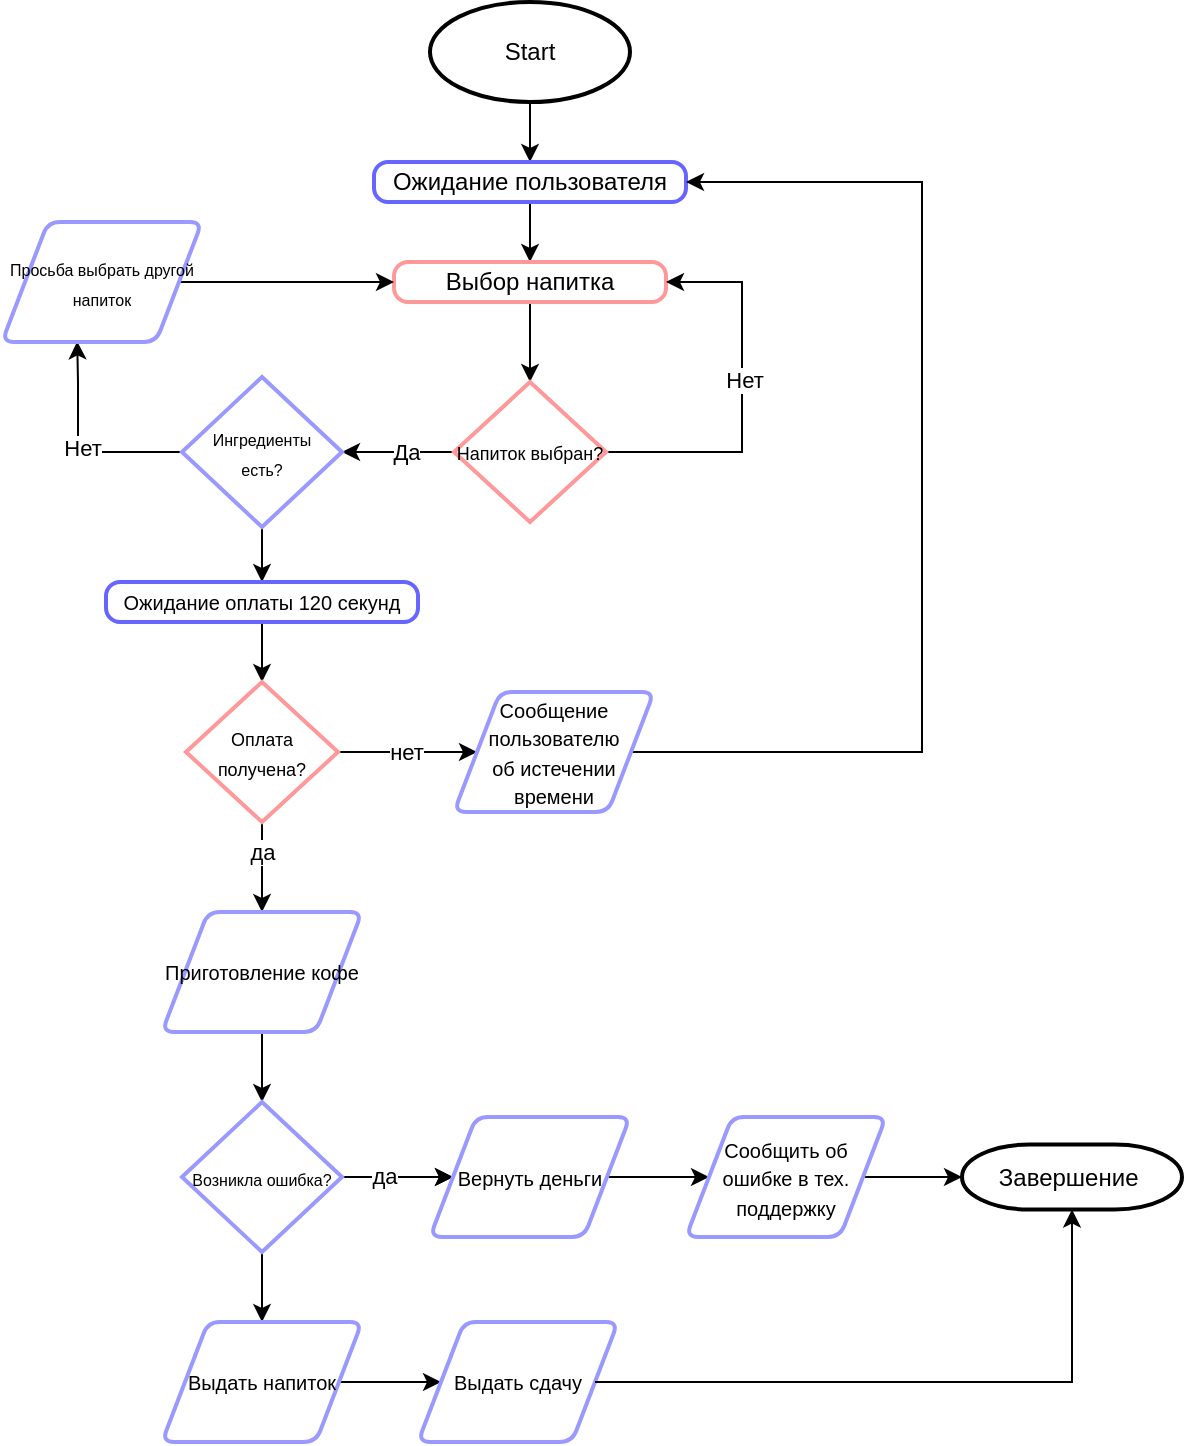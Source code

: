 <mxfile version="28.0.6">
  <diagram name="Страница — 1" id="n4TlOKqFQdOxk_hf3c-k">
    <mxGraphModel dx="1426" dy="790" grid="1" gridSize="10" guides="1" tooltips="1" connect="1" arrows="1" fold="1" page="1" pageScale="1" pageWidth="827" pageHeight="1169" math="0" shadow="0">
      <root>
        <mxCell id="0" />
        <mxCell id="1" parent="0" />
        <mxCell id="AGhd-A3Ja9Xf7ewBuXVN-3" value="" style="edgeStyle=orthogonalEdgeStyle;rounded=0;orthogonalLoop=1;jettySize=auto;html=1;" edge="1" parent="1" source="AGhd-A3Ja9Xf7ewBuXVN-1" target="AGhd-A3Ja9Xf7ewBuXVN-2">
          <mxGeometry relative="1" as="geometry" />
        </mxCell>
        <mxCell id="AGhd-A3Ja9Xf7ewBuXVN-1" value="Start" style="strokeWidth=2;html=1;shape=mxgraph.flowchart.start_1;whiteSpace=wrap;" vertex="1" parent="1">
          <mxGeometry x="364" y="100" width="100" height="50" as="geometry" />
        </mxCell>
        <mxCell id="AGhd-A3Ja9Xf7ewBuXVN-5" value="" style="edgeStyle=orthogonalEdgeStyle;rounded=0;orthogonalLoop=1;jettySize=auto;html=1;" edge="1" parent="1" source="AGhd-A3Ja9Xf7ewBuXVN-2" target="AGhd-A3Ja9Xf7ewBuXVN-4">
          <mxGeometry relative="1" as="geometry" />
        </mxCell>
        <mxCell id="AGhd-A3Ja9Xf7ewBuXVN-2" value="Ожидание пользователя" style="rounded=1;whiteSpace=wrap;html=1;absoluteArcSize=1;arcSize=14;strokeWidth=2;strokeColor=#6666FF;" vertex="1" parent="1">
          <mxGeometry x="336" y="180" width="156" height="20" as="geometry" />
        </mxCell>
        <mxCell id="AGhd-A3Ja9Xf7ewBuXVN-7" value="" style="edgeStyle=orthogonalEdgeStyle;rounded=0;orthogonalLoop=1;jettySize=auto;html=1;" edge="1" parent="1" source="AGhd-A3Ja9Xf7ewBuXVN-4" target="AGhd-A3Ja9Xf7ewBuXVN-6">
          <mxGeometry relative="1" as="geometry" />
        </mxCell>
        <mxCell id="AGhd-A3Ja9Xf7ewBuXVN-4" value="Выбор напитка" style="rounded=1;whiteSpace=wrap;html=1;absoluteArcSize=1;arcSize=14;strokeWidth=2;strokeColor=#FF9999;" vertex="1" parent="1">
          <mxGeometry x="346" y="230" width="136" height="20" as="geometry" />
        </mxCell>
        <mxCell id="AGhd-A3Ja9Xf7ewBuXVN-8" style="edgeStyle=orthogonalEdgeStyle;rounded=0;orthogonalLoop=1;jettySize=auto;html=1;exitX=1;exitY=0.5;exitDx=0;exitDy=0;exitPerimeter=0;entryX=1;entryY=0.5;entryDx=0;entryDy=0;" edge="1" parent="1" source="AGhd-A3Ja9Xf7ewBuXVN-6" target="AGhd-A3Ja9Xf7ewBuXVN-4">
          <mxGeometry relative="1" as="geometry">
            <mxPoint x="510.0" y="240" as="targetPoint" />
            <Array as="points">
              <mxPoint x="520" y="325" />
              <mxPoint x="520" y="240" />
            </Array>
          </mxGeometry>
        </mxCell>
        <mxCell id="AGhd-A3Ja9Xf7ewBuXVN-9" value="Нет" style="edgeLabel;html=1;align=center;verticalAlign=middle;resizable=0;points=[];" vertex="1" connectable="0" parent="AGhd-A3Ja9Xf7ewBuXVN-8">
          <mxGeometry x="0.09" y="-1" relative="1" as="geometry">
            <mxPoint as="offset" />
          </mxGeometry>
        </mxCell>
        <mxCell id="AGhd-A3Ja9Xf7ewBuXVN-29" value="" style="edgeStyle=orthogonalEdgeStyle;rounded=0;orthogonalLoop=1;jettySize=auto;html=1;" edge="1" parent="1" source="AGhd-A3Ja9Xf7ewBuXVN-6" target="AGhd-A3Ja9Xf7ewBuXVN-28">
          <mxGeometry relative="1" as="geometry" />
        </mxCell>
        <mxCell id="AGhd-A3Ja9Xf7ewBuXVN-30" value="Да" style="edgeLabel;html=1;align=center;verticalAlign=middle;resizable=0;points=[];" vertex="1" connectable="0" parent="AGhd-A3Ja9Xf7ewBuXVN-29">
          <mxGeometry x="-0.148" relative="1" as="geometry">
            <mxPoint as="offset" />
          </mxGeometry>
        </mxCell>
        <mxCell id="AGhd-A3Ja9Xf7ewBuXVN-6" value="&lt;font style=&quot;font-size: 9px;&quot;&gt;Напиток выбран?&lt;/font&gt;" style="strokeWidth=2;html=1;shape=mxgraph.flowchart.decision;whiteSpace=wrap;strokeColor=#FF9999;" vertex="1" parent="1">
          <mxGeometry x="376" y="290" width="76" height="70" as="geometry" />
        </mxCell>
        <mxCell id="AGhd-A3Ja9Xf7ewBuXVN-22" value="" style="edgeStyle=orthogonalEdgeStyle;rounded=0;orthogonalLoop=1;jettySize=auto;html=1;" edge="1" parent="1" source="AGhd-A3Ja9Xf7ewBuXVN-18">
          <mxGeometry relative="1" as="geometry">
            <mxPoint x="186.0" y="325" as="targetPoint" />
          </mxGeometry>
        </mxCell>
        <mxCell id="AGhd-A3Ja9Xf7ewBuXVN-31" style="edgeStyle=orthogonalEdgeStyle;rounded=0;orthogonalLoop=1;jettySize=auto;html=1;entryX=0.376;entryY=0.995;entryDx=0;entryDy=0;entryPerimeter=0;exitX=0;exitY=0.5;exitDx=0;exitDy=0;exitPerimeter=0;" edge="1" parent="1" source="AGhd-A3Ja9Xf7ewBuXVN-28" target="AGhd-A3Ja9Xf7ewBuXVN-51">
          <mxGeometry relative="1" as="geometry">
            <Array as="points">
              <mxPoint x="188" y="325" />
              <mxPoint x="188" y="290" />
            </Array>
          </mxGeometry>
        </mxCell>
        <mxCell id="AGhd-A3Ja9Xf7ewBuXVN-32" value="Нет" style="edgeLabel;html=1;align=center;verticalAlign=middle;resizable=0;points=[];" vertex="1" connectable="0" parent="AGhd-A3Ja9Xf7ewBuXVN-31">
          <mxGeometry x="-0.057" y="-2" relative="1" as="geometry">
            <mxPoint as="offset" />
          </mxGeometry>
        </mxCell>
        <mxCell id="AGhd-A3Ja9Xf7ewBuXVN-34" value="" style="edgeStyle=orthogonalEdgeStyle;rounded=0;orthogonalLoop=1;jettySize=auto;html=1;" edge="1" parent="1" source="AGhd-A3Ja9Xf7ewBuXVN-28" target="AGhd-A3Ja9Xf7ewBuXVN-33">
          <mxGeometry relative="1" as="geometry" />
        </mxCell>
        <mxCell id="AGhd-A3Ja9Xf7ewBuXVN-28" value="&lt;font style=&quot;font-size: 8px;&quot;&gt;Ингредиенты&lt;/font&gt;&lt;div&gt;&lt;font style=&quot;font-size: 8px;&quot;&gt;есть?&lt;/font&gt;&lt;/div&gt;" style="strokeWidth=2;html=1;shape=mxgraph.flowchart.decision;whiteSpace=wrap;strokeColor=#9999FF;" vertex="1" parent="1">
          <mxGeometry x="240" y="287.5" width="80" height="75" as="geometry" />
        </mxCell>
        <mxCell id="AGhd-A3Ja9Xf7ewBuXVN-36" value="" style="edgeStyle=orthogonalEdgeStyle;rounded=0;orthogonalLoop=1;jettySize=auto;html=1;" edge="1" parent="1" source="AGhd-A3Ja9Xf7ewBuXVN-33" target="AGhd-A3Ja9Xf7ewBuXVN-35">
          <mxGeometry relative="1" as="geometry" />
        </mxCell>
        <mxCell id="AGhd-A3Ja9Xf7ewBuXVN-33" value="&lt;font style=&quot;font-size: 10px;&quot;&gt;Ожидание оплаты 120 секунд&lt;/font&gt;" style="rounded=1;whiteSpace=wrap;html=1;absoluteArcSize=1;arcSize=14;strokeWidth=2;strokeColor=#6666FF;" vertex="1" parent="1">
          <mxGeometry x="202" y="390" width="156" height="20" as="geometry" />
        </mxCell>
        <mxCell id="AGhd-A3Ja9Xf7ewBuXVN-38" value="" style="edgeStyle=orthogonalEdgeStyle;rounded=0;orthogonalLoop=1;jettySize=auto;html=1;" edge="1" parent="1" source="AGhd-A3Ja9Xf7ewBuXVN-35" target="AGhd-A3Ja9Xf7ewBuXVN-37">
          <mxGeometry relative="1" as="geometry" />
        </mxCell>
        <mxCell id="AGhd-A3Ja9Xf7ewBuXVN-40" value="да" style="edgeLabel;html=1;align=center;verticalAlign=middle;resizable=0;points=[];" vertex="1" connectable="0" parent="AGhd-A3Ja9Xf7ewBuXVN-38">
          <mxGeometry x="-0.33" relative="1" as="geometry">
            <mxPoint as="offset" />
          </mxGeometry>
        </mxCell>
        <mxCell id="AGhd-A3Ja9Xf7ewBuXVN-44" value="" style="edgeStyle=orthogonalEdgeStyle;rounded=0;orthogonalLoop=1;jettySize=auto;html=1;entryX=0;entryY=0.5;entryDx=0;entryDy=0;" edge="1" parent="1" source="AGhd-A3Ja9Xf7ewBuXVN-35" target="AGhd-A3Ja9Xf7ewBuXVN-48">
          <mxGeometry relative="1" as="geometry">
            <mxPoint x="376" y="475" as="targetPoint" />
          </mxGeometry>
        </mxCell>
        <mxCell id="AGhd-A3Ja9Xf7ewBuXVN-45" value="нет" style="edgeLabel;html=1;align=center;verticalAlign=middle;resizable=0;points=[];" vertex="1" connectable="0" parent="AGhd-A3Ja9Xf7ewBuXVN-44">
          <mxGeometry x="-0.032" relative="1" as="geometry">
            <mxPoint as="offset" />
          </mxGeometry>
        </mxCell>
        <mxCell id="AGhd-A3Ja9Xf7ewBuXVN-35" value="&lt;font style=&quot;font-size: 9px;&quot;&gt;Оплата получена?&lt;/font&gt;" style="strokeWidth=2;html=1;shape=mxgraph.flowchart.decision;whiteSpace=wrap;strokeColor=#FF9999;" vertex="1" parent="1">
          <mxGeometry x="242" y="440" width="76" height="70" as="geometry" />
        </mxCell>
        <mxCell id="AGhd-A3Ja9Xf7ewBuXVN-53" value="" style="edgeStyle=orthogonalEdgeStyle;rounded=0;orthogonalLoop=1;jettySize=auto;html=1;" edge="1" parent="1" source="AGhd-A3Ja9Xf7ewBuXVN-37" target="AGhd-A3Ja9Xf7ewBuXVN-50">
          <mxGeometry relative="1" as="geometry" />
        </mxCell>
        <mxCell id="AGhd-A3Ja9Xf7ewBuXVN-37" value="&lt;font style=&quot;font-size: 10px;&quot;&gt;Приготовление кофе&lt;/font&gt;" style="shape=parallelogram;html=1;strokeWidth=2;perimeter=parallelogramPerimeter;whiteSpace=wrap;rounded=1;arcSize=12;size=0.23;strokeColor=#9999FF;" vertex="1" parent="1">
          <mxGeometry x="230" y="555" width="100" height="60" as="geometry" />
        </mxCell>
        <mxCell id="AGhd-A3Ja9Xf7ewBuXVN-49" style="edgeStyle=orthogonalEdgeStyle;rounded=0;orthogonalLoop=1;jettySize=auto;html=1;entryX=1;entryY=0.5;entryDx=0;entryDy=0;" edge="1" parent="1" source="AGhd-A3Ja9Xf7ewBuXVN-48" target="AGhd-A3Ja9Xf7ewBuXVN-2">
          <mxGeometry relative="1" as="geometry">
            <Array as="points">
              <mxPoint x="610" y="475" />
              <mxPoint x="610" y="190" />
            </Array>
          </mxGeometry>
        </mxCell>
        <mxCell id="AGhd-A3Ja9Xf7ewBuXVN-48" value="&lt;font style=&quot;font-size: 10px;&quot;&gt;Сообщение пользователю&lt;br&gt;об истечении времени&lt;/font&gt;" style="shape=parallelogram;html=1;strokeWidth=2;perimeter=parallelogramPerimeter;whiteSpace=wrap;rounded=1;arcSize=12;size=0.23;strokeColor=#9999FF;" vertex="1" parent="1">
          <mxGeometry x="376" y="445" width="100" height="60" as="geometry" />
        </mxCell>
        <mxCell id="AGhd-A3Ja9Xf7ewBuXVN-55" style="edgeStyle=orthogonalEdgeStyle;rounded=0;orthogonalLoop=1;jettySize=auto;html=1;entryX=0;entryY=0.5;entryDx=0;entryDy=0;" edge="1" parent="1" source="AGhd-A3Ja9Xf7ewBuXVN-50" target="AGhd-A3Ja9Xf7ewBuXVN-54">
          <mxGeometry relative="1" as="geometry" />
        </mxCell>
        <mxCell id="AGhd-A3Ja9Xf7ewBuXVN-56" value="" style="edgeStyle=orthogonalEdgeStyle;rounded=0;orthogonalLoop=1;jettySize=auto;html=1;" edge="1" parent="1" source="AGhd-A3Ja9Xf7ewBuXVN-50" target="AGhd-A3Ja9Xf7ewBuXVN-54">
          <mxGeometry relative="1" as="geometry" />
        </mxCell>
        <mxCell id="AGhd-A3Ja9Xf7ewBuXVN-57" value="да" style="edgeLabel;html=1;align=center;verticalAlign=middle;resizable=0;points=[];" vertex="1" connectable="0" parent="AGhd-A3Ja9Xf7ewBuXVN-56">
          <mxGeometry x="-0.254" y="1" relative="1" as="geometry">
            <mxPoint as="offset" />
          </mxGeometry>
        </mxCell>
        <mxCell id="AGhd-A3Ja9Xf7ewBuXVN-63" value="" style="edgeStyle=orthogonalEdgeStyle;rounded=0;orthogonalLoop=1;jettySize=auto;html=1;" edge="1" parent="1" source="AGhd-A3Ja9Xf7ewBuXVN-50" target="AGhd-A3Ja9Xf7ewBuXVN-62">
          <mxGeometry relative="1" as="geometry" />
        </mxCell>
        <mxCell id="AGhd-A3Ja9Xf7ewBuXVN-50" value="&lt;span style=&quot;font-size: 8px;&quot;&gt;Возникла ошибка?&lt;/span&gt;" style="strokeWidth=2;html=1;shape=mxgraph.flowchart.decision;whiteSpace=wrap;strokeColor=#9999FF;" vertex="1" parent="1">
          <mxGeometry x="240" y="650" width="80" height="75" as="geometry" />
        </mxCell>
        <mxCell id="AGhd-A3Ja9Xf7ewBuXVN-52" style="edgeStyle=orthogonalEdgeStyle;rounded=0;orthogonalLoop=1;jettySize=auto;html=1;entryX=0;entryY=0.5;entryDx=0;entryDy=0;" edge="1" parent="1" source="AGhd-A3Ja9Xf7ewBuXVN-51" target="AGhd-A3Ja9Xf7ewBuXVN-4">
          <mxGeometry relative="1" as="geometry" />
        </mxCell>
        <mxCell id="AGhd-A3Ja9Xf7ewBuXVN-51" value="&lt;font style=&quot;font-size: 8px;&quot;&gt;Просьба выбрать другой напиток&lt;/font&gt;" style="shape=parallelogram;html=1;strokeWidth=2;perimeter=parallelogramPerimeter;whiteSpace=wrap;rounded=1;arcSize=12;size=0.23;strokeColor=#9999FF;" vertex="1" parent="1">
          <mxGeometry x="150" y="210" width="100" height="60" as="geometry" />
        </mxCell>
        <mxCell id="AGhd-A3Ja9Xf7ewBuXVN-59" value="" style="edgeStyle=orthogonalEdgeStyle;rounded=0;orthogonalLoop=1;jettySize=auto;html=1;" edge="1" parent="1" source="AGhd-A3Ja9Xf7ewBuXVN-54" target="AGhd-A3Ja9Xf7ewBuXVN-58">
          <mxGeometry relative="1" as="geometry" />
        </mxCell>
        <mxCell id="AGhd-A3Ja9Xf7ewBuXVN-54" value="&lt;font style=&quot;font-size: 10px;&quot;&gt;Вернуть деньги&lt;/font&gt;" style="shape=parallelogram;html=1;strokeWidth=2;perimeter=parallelogramPerimeter;whiteSpace=wrap;rounded=1;arcSize=12;size=0.23;strokeColor=#9999FF;" vertex="1" parent="1">
          <mxGeometry x="364" y="657.5" width="100" height="60" as="geometry" />
        </mxCell>
        <mxCell id="AGhd-A3Ja9Xf7ewBuXVN-61" value="" style="edgeStyle=orthogonalEdgeStyle;rounded=0;orthogonalLoop=1;jettySize=auto;html=1;" edge="1" parent="1" source="AGhd-A3Ja9Xf7ewBuXVN-58" target="AGhd-A3Ja9Xf7ewBuXVN-60">
          <mxGeometry relative="1" as="geometry" />
        </mxCell>
        <mxCell id="AGhd-A3Ja9Xf7ewBuXVN-58" value="&lt;font style=&quot;font-size: 10px;&quot;&gt;Сообщить об ошибке в тех. поддержку&lt;/font&gt;" style="shape=parallelogram;html=1;strokeWidth=2;perimeter=parallelogramPerimeter;whiteSpace=wrap;rounded=1;arcSize=12;size=0.23;strokeColor=#9999FF;" vertex="1" parent="1">
          <mxGeometry x="492" y="657.5" width="100" height="60" as="geometry" />
        </mxCell>
        <mxCell id="AGhd-A3Ja9Xf7ewBuXVN-60" value="Завершение&amp;nbsp;" style="strokeWidth=2;html=1;shape=mxgraph.flowchart.terminator;whiteSpace=wrap;" vertex="1" parent="1">
          <mxGeometry x="630" y="671.25" width="110" height="32.5" as="geometry" />
        </mxCell>
        <mxCell id="AGhd-A3Ja9Xf7ewBuXVN-65" value="" style="edgeStyle=orthogonalEdgeStyle;rounded=0;orthogonalLoop=1;jettySize=auto;html=1;" edge="1" parent="1" source="AGhd-A3Ja9Xf7ewBuXVN-62" target="AGhd-A3Ja9Xf7ewBuXVN-64">
          <mxGeometry relative="1" as="geometry" />
        </mxCell>
        <mxCell id="AGhd-A3Ja9Xf7ewBuXVN-62" value="&lt;font style=&quot;font-size: 10px;&quot;&gt;Выдать напиток&lt;/font&gt;" style="shape=parallelogram;html=1;strokeWidth=2;perimeter=parallelogramPerimeter;whiteSpace=wrap;rounded=1;arcSize=12;size=0.23;strokeColor=#9999FF;" vertex="1" parent="1">
          <mxGeometry x="230" y="760" width="100" height="60" as="geometry" />
        </mxCell>
        <mxCell id="AGhd-A3Ja9Xf7ewBuXVN-64" value="&lt;font style=&quot;font-size: 10px;&quot;&gt;Выдать сдачу&lt;/font&gt;" style="shape=parallelogram;html=1;strokeWidth=2;perimeter=parallelogramPerimeter;whiteSpace=wrap;rounded=1;arcSize=12;size=0.23;strokeColor=#9999FF;" vertex="1" parent="1">
          <mxGeometry x="358" y="760" width="100" height="60" as="geometry" />
        </mxCell>
        <mxCell id="AGhd-A3Ja9Xf7ewBuXVN-68" style="edgeStyle=orthogonalEdgeStyle;rounded=0;orthogonalLoop=1;jettySize=auto;html=1;entryX=0.5;entryY=1;entryDx=0;entryDy=0;entryPerimeter=0;" edge="1" parent="1" source="AGhd-A3Ja9Xf7ewBuXVN-64" target="AGhd-A3Ja9Xf7ewBuXVN-60">
          <mxGeometry relative="1" as="geometry" />
        </mxCell>
      </root>
    </mxGraphModel>
  </diagram>
</mxfile>
